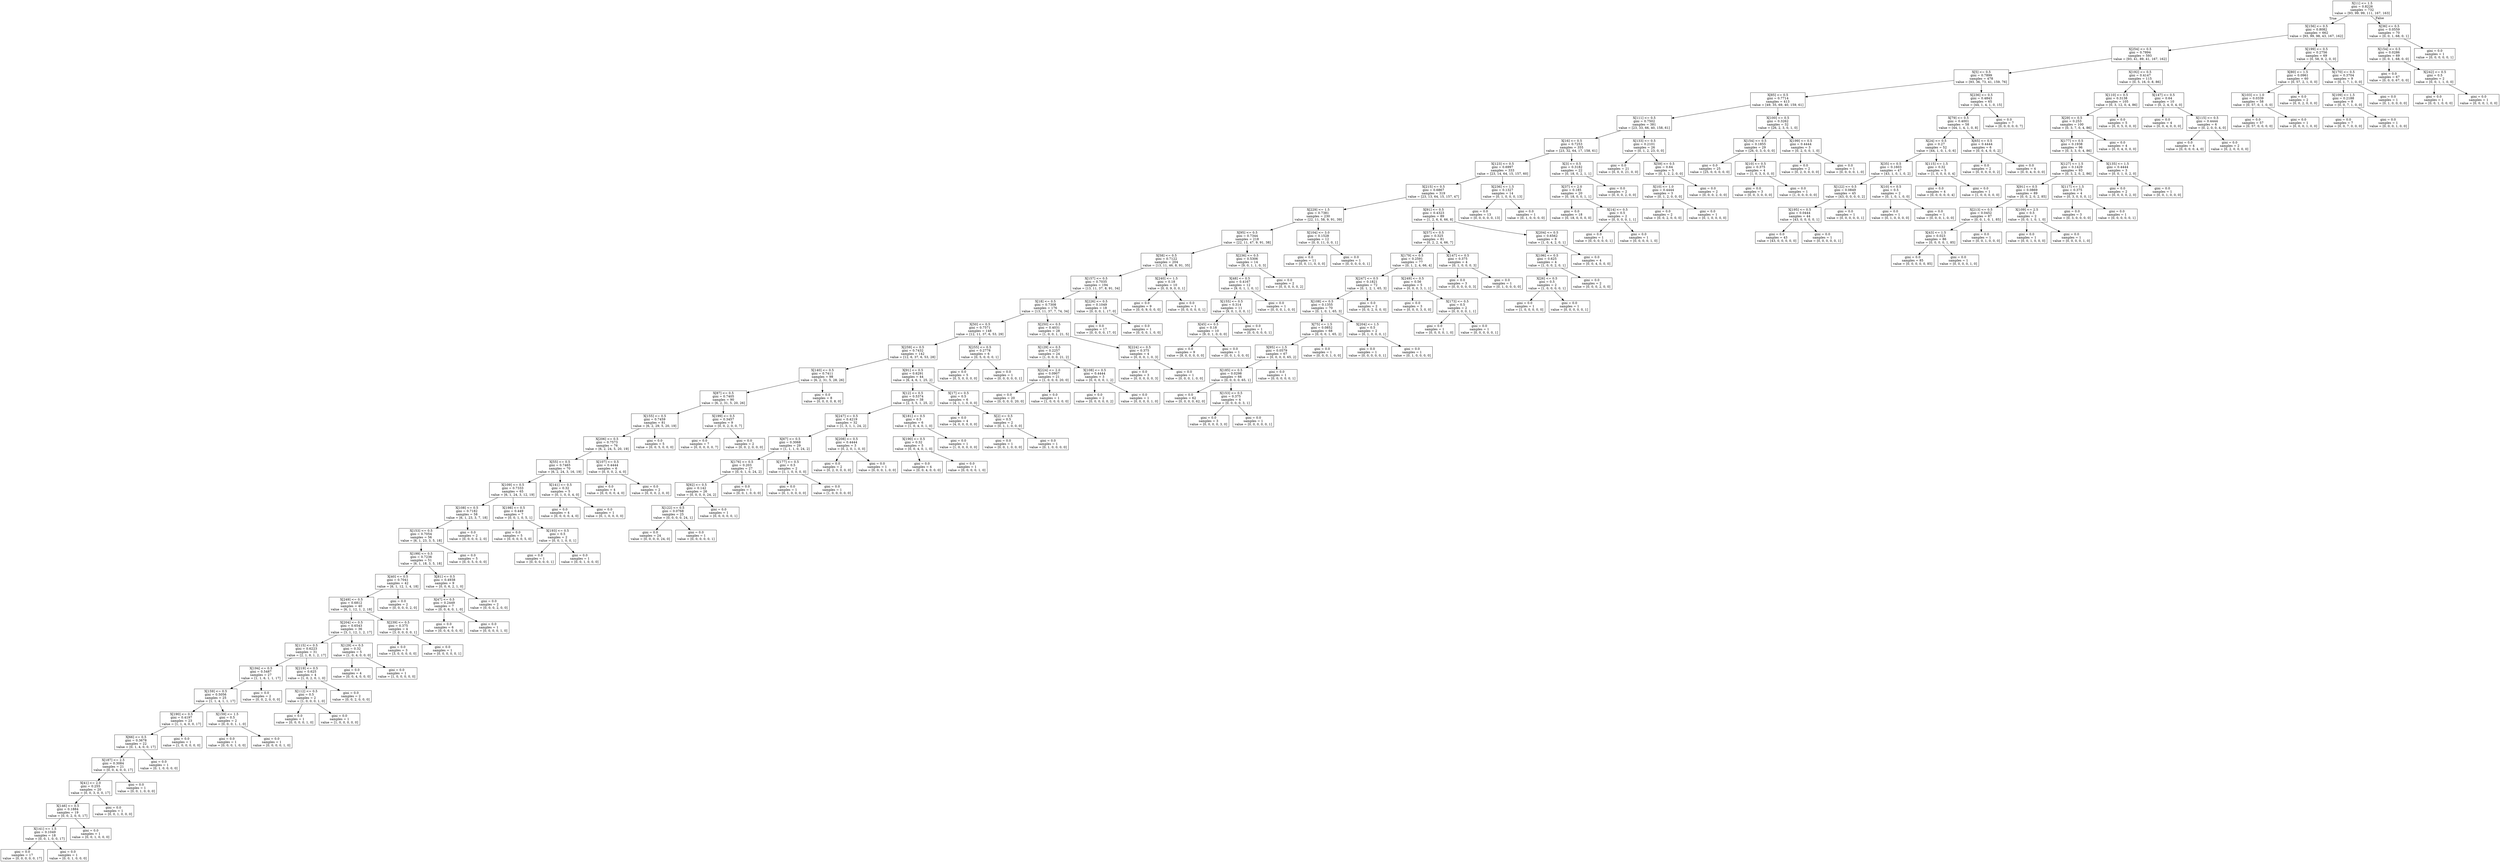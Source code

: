 digraph Tree {
node [shape=box] ;
0 [label="X[11] <= 1.5\ngini = 0.8226\nsamples = 732\nvalue = [93, 99, 99, 111, 167, 163]"] ;
1 [label="X[156] <= 0.5\ngini = 0.8082\nsamples = 662\nvalue = [93, 99, 98, 43, 167, 162]"] ;
0 -> 1 [labeldistance=2.5, labelangle=45, headlabel="True"] ;
2 [label="X[254] <= 0.5\ngini = 0.7894\nsamples = 593\nvalue = [93, 41, 89, 41, 167, 162]"] ;
1 -> 2 ;
3 [label="X[5] <= 0.5\ngini = 0.7899\nsamples = 478\nvalue = [93, 36, 73, 41, 159, 76]"] ;
2 -> 3 ;
4 [label="X[85] <= 0.5\ngini = 0.7714\nsamples = 413\nvalue = [49, 35, 69, 40, 159, 61]"] ;
3 -> 4 ;
5 [label="X[111] <= 0.5\ngini = 0.7502\nsamples = 381\nvalue = [23, 33, 66, 40, 158, 61]"] ;
4 -> 5 ;
6 [label="X[16] <= 0.5\ngini = 0.7253\nsamples = 355\nvalue = [23, 32, 64, 17, 158, 61]"] ;
5 -> 6 ;
7 [label="X[123] <= 0.5\ngini = 0.6997\nsamples = 333\nvalue = [23, 14, 64, 15, 157, 60]"] ;
6 -> 7 ;
8 [label="X[215] <= 0.5\ngini = 0.6867\nsamples = 319\nvalue = [23, 13, 64, 15, 157, 47]"] ;
7 -> 8 ;
9 [label="X[229] <= 1.5\ngini = 0.7381\nsamples = 230\nvalue = [22, 11, 58, 9, 91, 39]"] ;
8 -> 9 ;
10 [label="X[95] <= 0.5\ngini = 0.7344\nsamples = 218\nvalue = [22, 11, 47, 9, 91, 38]"] ;
9 -> 10 ;
11 [label="X[58] <= 0.5\ngini = 0.7122\nsamples = 204\nvalue = [13, 11, 46, 8, 91, 35]"] ;
10 -> 11 ;
12 [label="X[157] <= 0.5\ngini = 0.7035\nsamples = 194\nvalue = [13, 11, 37, 8, 91, 34]"] ;
11 -> 12 ;
13 [label="X[18] <= 0.5\ngini = 0.7308\nsamples = 176\nvalue = [13, 11, 37, 7, 74, 34]"] ;
12 -> 13 ;
14 [label="X[50] <= 0.5\ngini = 0.7571\nsamples = 148\nvalue = [12, 11, 37, 6, 53, 29]"] ;
13 -> 14 ;
15 [label="X[259] <= 0.5\ngini = 0.7432\nsamples = 142\nvalue = [12, 6, 37, 6, 53, 28]"] ;
14 -> 15 ;
16 [label="X[140] <= 0.5\ngini = 0.7411\nsamples = 98\nvalue = [6, 2, 31, 5, 28, 26]"] ;
15 -> 16 ;
17 [label="X[87] <= 0.5\ngini = 0.7405\nsamples = 90\nvalue = [6, 2, 31, 5, 20, 26]"] ;
16 -> 17 ;
18 [label="X[155] <= 0.5\ngini = 0.7459\nsamples = 81\nvalue = [6, 2, 29, 5, 20, 19]"] ;
17 -> 18 ;
19 [label="X[206] <= 0.5\ngini = 0.7573\nsamples = 76\nvalue = [6, 2, 24, 5, 20, 19]"] ;
18 -> 19 ;
20 [label="X[55] <= 0.5\ngini = 0.7465\nsamples = 70\nvalue = [6, 2, 24, 3, 16, 19]"] ;
19 -> 20 ;
21 [label="X[109] <= 0.5\ngini = 0.7333\nsamples = 65\nvalue = [6, 1, 24, 3, 12, 19]"] ;
20 -> 21 ;
22 [label="X[108] <= 0.5\ngini = 0.7182\nsamples = 58\nvalue = [6, 1, 23, 3, 7, 18]"] ;
21 -> 22 ;
23 [label="X[153] <= 0.5\ngini = 0.7054\nsamples = 56\nvalue = [6, 1, 23, 3, 5, 18]"] ;
22 -> 23 ;
24 [label="X[199] <= 0.5\ngini = 0.7236\nsamples = 51\nvalue = [6, 1, 18, 3, 5, 18]"] ;
23 -> 24 ;
25 [label="X[40] <= 0.5\ngini = 0.7041\nsamples = 42\nvalue = [6, 1, 12, 1, 4, 18]"] ;
24 -> 25 ;
26 [label="X[249] <= 0.5\ngini = 0.6812\nsamples = 40\nvalue = [6, 1, 12, 1, 2, 18]"] ;
25 -> 26 ;
27 [label="X[204] <= 0.5\ngini = 0.6543\nsamples = 36\nvalue = [3, 1, 12, 1, 2, 17]"] ;
26 -> 27 ;
28 [label="X[115] <= 0.5\ngini = 0.6223\nsamples = 31\nvalue = [2, 1, 8, 1, 2, 17]"] ;
27 -> 28 ;
29 [label="X[194] <= 0.5\ngini = 0.5487\nsamples = 27\nvalue = [1, 1, 6, 1, 1, 17]"] ;
28 -> 29 ;
30 [label="X[159] <= 0.5\ngini = 0.5056\nsamples = 25\nvalue = [1, 1, 4, 1, 1, 17]"] ;
29 -> 30 ;
31 [label="X[190] <= 0.5\ngini = 0.4197\nsamples = 23\nvalue = [1, 1, 4, 0, 0, 17]"] ;
30 -> 31 ;
32 [label="X[66] <= 0.5\ngini = 0.3678\nsamples = 22\nvalue = [0, 1, 4, 0, 0, 17]"] ;
31 -> 32 ;
33 [label="X[187] <= 2.5\ngini = 0.3084\nsamples = 21\nvalue = [0, 0, 4, 0, 0, 17]"] ;
32 -> 33 ;
34 [label="X[41] <= 2.0\ngini = 0.255\nsamples = 20\nvalue = [0, 0, 3, 0, 0, 17]"] ;
33 -> 34 ;
35 [label="X[146] <= 0.5\ngini = 0.1884\nsamples = 19\nvalue = [0, 0, 2, 0, 0, 17]"] ;
34 -> 35 ;
36 [label="X[141] <= 1.5\ngini = 0.1049\nsamples = 18\nvalue = [0, 0, 1, 0, 0, 17]"] ;
35 -> 36 ;
37 [label="gini = 0.0\nsamples = 17\nvalue = [0, 0, 0, 0, 0, 17]"] ;
36 -> 37 ;
38 [label="gini = 0.0\nsamples = 1\nvalue = [0, 0, 1, 0, 0, 0]"] ;
36 -> 38 ;
39 [label="gini = 0.0\nsamples = 1\nvalue = [0, 0, 1, 0, 0, 0]"] ;
35 -> 39 ;
40 [label="gini = 0.0\nsamples = 1\nvalue = [0, 0, 1, 0, 0, 0]"] ;
34 -> 40 ;
41 [label="gini = 0.0\nsamples = 1\nvalue = [0, 0, 1, 0, 0, 0]"] ;
33 -> 41 ;
42 [label="gini = 0.0\nsamples = 1\nvalue = [0, 1, 0, 0, 0, 0]"] ;
32 -> 42 ;
43 [label="gini = 0.0\nsamples = 1\nvalue = [1, 0, 0, 0, 0, 0]"] ;
31 -> 43 ;
44 [label="X[159] <= 1.5\ngini = 0.5\nsamples = 2\nvalue = [0, 0, 0, 1, 1, 0]"] ;
30 -> 44 ;
45 [label="gini = 0.0\nsamples = 1\nvalue = [0, 0, 0, 1, 0, 0]"] ;
44 -> 45 ;
46 [label="gini = 0.0\nsamples = 1\nvalue = [0, 0, 0, 0, 1, 0]"] ;
44 -> 46 ;
47 [label="gini = 0.0\nsamples = 2\nvalue = [0, 0, 2, 0, 0, 0]"] ;
29 -> 47 ;
48 [label="X[219] <= 0.5\ngini = 0.625\nsamples = 4\nvalue = [1, 0, 2, 0, 1, 0]"] ;
28 -> 48 ;
49 [label="X[112] <= 0.5\ngini = 0.5\nsamples = 2\nvalue = [1, 0, 0, 0, 1, 0]"] ;
48 -> 49 ;
50 [label="gini = 0.0\nsamples = 1\nvalue = [0, 0, 0, 0, 1, 0]"] ;
49 -> 50 ;
51 [label="gini = 0.0\nsamples = 1\nvalue = [1, 0, 0, 0, 0, 0]"] ;
49 -> 51 ;
52 [label="gini = 0.0\nsamples = 2\nvalue = [0, 0, 2, 0, 0, 0]"] ;
48 -> 52 ;
53 [label="X[129] <= 0.5\ngini = 0.32\nsamples = 5\nvalue = [1, 0, 4, 0, 0, 0]"] ;
27 -> 53 ;
54 [label="gini = 0.0\nsamples = 4\nvalue = [0, 0, 4, 0, 0, 0]"] ;
53 -> 54 ;
55 [label="gini = 0.0\nsamples = 1\nvalue = [1, 0, 0, 0, 0, 0]"] ;
53 -> 55 ;
56 [label="X[239] <= 0.5\ngini = 0.375\nsamples = 4\nvalue = [3, 0, 0, 0, 0, 1]"] ;
26 -> 56 ;
57 [label="gini = 0.0\nsamples = 3\nvalue = [3, 0, 0, 0, 0, 0]"] ;
56 -> 57 ;
58 [label="gini = 0.0\nsamples = 1\nvalue = [0, 0, 0, 0, 0, 1]"] ;
56 -> 58 ;
59 [label="gini = 0.0\nsamples = 2\nvalue = [0, 0, 0, 0, 2, 0]"] ;
25 -> 59 ;
60 [label="X[81] <= 0.5\ngini = 0.4938\nsamples = 9\nvalue = [0, 0, 6, 2, 1, 0]"] ;
24 -> 60 ;
61 [label="X[47] <= 0.5\ngini = 0.2449\nsamples = 7\nvalue = [0, 0, 6, 0, 1, 0]"] ;
60 -> 61 ;
62 [label="gini = 0.0\nsamples = 6\nvalue = [0, 0, 6, 0, 0, 0]"] ;
61 -> 62 ;
63 [label="gini = 0.0\nsamples = 1\nvalue = [0, 0, 0, 0, 1, 0]"] ;
61 -> 63 ;
64 [label="gini = 0.0\nsamples = 2\nvalue = [0, 0, 0, 2, 0, 0]"] ;
60 -> 64 ;
65 [label="gini = 0.0\nsamples = 5\nvalue = [0, 0, 5, 0, 0, 0]"] ;
23 -> 65 ;
66 [label="gini = 0.0\nsamples = 2\nvalue = [0, 0, 0, 0, 2, 0]"] ;
22 -> 66 ;
67 [label="X[198] <= 0.5\ngini = 0.449\nsamples = 7\nvalue = [0, 0, 1, 0, 5, 1]"] ;
21 -> 67 ;
68 [label="gini = 0.0\nsamples = 5\nvalue = [0, 0, 0, 0, 5, 0]"] ;
67 -> 68 ;
69 [label="X[193] <= 0.5\ngini = 0.5\nsamples = 2\nvalue = [0, 0, 1, 0, 0, 1]"] ;
67 -> 69 ;
70 [label="gini = 0.0\nsamples = 1\nvalue = [0, 0, 0, 0, 0, 1]"] ;
69 -> 70 ;
71 [label="gini = 0.0\nsamples = 1\nvalue = [0, 0, 1, 0, 0, 0]"] ;
69 -> 71 ;
72 [label="X[141] <= 0.5\ngini = 0.32\nsamples = 5\nvalue = [0, 1, 0, 0, 4, 0]"] ;
20 -> 72 ;
73 [label="gini = 0.0\nsamples = 4\nvalue = [0, 0, 0, 0, 4, 0]"] ;
72 -> 73 ;
74 [label="gini = 0.0\nsamples = 1\nvalue = [0, 1, 0, 0, 0, 0]"] ;
72 -> 74 ;
75 [label="X[107] <= 0.5\ngini = 0.4444\nsamples = 6\nvalue = [0, 0, 0, 2, 4, 0]"] ;
19 -> 75 ;
76 [label="gini = 0.0\nsamples = 4\nvalue = [0, 0, 0, 0, 4, 0]"] ;
75 -> 76 ;
77 [label="gini = 0.0\nsamples = 2\nvalue = [0, 0, 0, 2, 0, 0]"] ;
75 -> 77 ;
78 [label="gini = 0.0\nsamples = 5\nvalue = [0, 0, 5, 0, 0, 0]"] ;
18 -> 78 ;
79 [label="X[199] <= 0.5\ngini = 0.3457\nsamples = 9\nvalue = [0, 0, 2, 0, 0, 7]"] ;
17 -> 79 ;
80 [label="gini = 0.0\nsamples = 7\nvalue = [0, 0, 0, 0, 0, 7]"] ;
79 -> 80 ;
81 [label="gini = 0.0\nsamples = 2\nvalue = [0, 0, 2, 0, 0, 0]"] ;
79 -> 81 ;
82 [label="gini = 0.0\nsamples = 8\nvalue = [0, 0, 0, 0, 8, 0]"] ;
16 -> 82 ;
83 [label="X[91] <= 0.5\ngini = 0.6291\nsamples = 44\nvalue = [6, 4, 6, 1, 25, 2]"] ;
15 -> 83 ;
84 [label="X[12] <= 0.5\ngini = 0.5374\nsamples = 38\nvalue = [2, 3, 5, 1, 25, 2]"] ;
83 -> 84 ;
85 [label="X[247] <= 0.5\ngini = 0.4219\nsamples = 32\nvalue = [1, 3, 1, 1, 24, 2]"] ;
84 -> 85 ;
86 [label="X[67] <= 0.5\ngini = 0.3068\nsamples = 29\nvalue = [1, 1, 1, 0, 24, 2]"] ;
85 -> 86 ;
87 [label="X[176] <= 0.5\ngini = 0.203\nsamples = 27\nvalue = [0, 0, 1, 0, 24, 2]"] ;
86 -> 87 ;
88 [label="X[92] <= 0.5\ngini = 0.142\nsamples = 26\nvalue = [0, 0, 0, 0, 24, 2]"] ;
87 -> 88 ;
89 [label="X[122] <= 0.5\ngini = 0.0768\nsamples = 25\nvalue = [0, 0, 0, 0, 24, 1]"] ;
88 -> 89 ;
90 [label="gini = 0.0\nsamples = 24\nvalue = [0, 0, 0, 0, 24, 0]"] ;
89 -> 90 ;
91 [label="gini = 0.0\nsamples = 1\nvalue = [0, 0, 0, 0, 0, 1]"] ;
89 -> 91 ;
92 [label="gini = 0.0\nsamples = 1\nvalue = [0, 0, 0, 0, 0, 1]"] ;
88 -> 92 ;
93 [label="gini = 0.0\nsamples = 1\nvalue = [0, 0, 1, 0, 0, 0]"] ;
87 -> 93 ;
94 [label="X[177] <= 0.5\ngini = 0.5\nsamples = 2\nvalue = [1, 1, 0, 0, 0, 0]"] ;
86 -> 94 ;
95 [label="gini = 0.0\nsamples = 1\nvalue = [0, 1, 0, 0, 0, 0]"] ;
94 -> 95 ;
96 [label="gini = 0.0\nsamples = 1\nvalue = [1, 0, 0, 0, 0, 0]"] ;
94 -> 96 ;
97 [label="X[208] <= 0.5\ngini = 0.4444\nsamples = 3\nvalue = [0, 2, 0, 1, 0, 0]"] ;
85 -> 97 ;
98 [label="gini = 0.0\nsamples = 2\nvalue = [0, 2, 0, 0, 0, 0]"] ;
97 -> 98 ;
99 [label="gini = 0.0\nsamples = 1\nvalue = [0, 0, 0, 1, 0, 0]"] ;
97 -> 99 ;
100 [label="X[181] <= 0.5\ngini = 0.5\nsamples = 6\nvalue = [1, 0, 4, 0, 1, 0]"] ;
84 -> 100 ;
101 [label="X[190] <= 0.5\ngini = 0.32\nsamples = 5\nvalue = [0, 0, 4, 0, 1, 0]"] ;
100 -> 101 ;
102 [label="gini = 0.0\nsamples = 4\nvalue = [0, 0, 4, 0, 0, 0]"] ;
101 -> 102 ;
103 [label="gini = 0.0\nsamples = 1\nvalue = [0, 0, 0, 0, 1, 0]"] ;
101 -> 103 ;
104 [label="gini = 0.0\nsamples = 1\nvalue = [1, 0, 0, 0, 0, 0]"] ;
100 -> 104 ;
105 [label="X[17] <= 0.5\ngini = 0.5\nsamples = 6\nvalue = [4, 1, 1, 0, 0, 0]"] ;
83 -> 105 ;
106 [label="gini = 0.0\nsamples = 4\nvalue = [4, 0, 0, 0, 0, 0]"] ;
105 -> 106 ;
107 [label="X[2] <= 0.5\ngini = 0.5\nsamples = 2\nvalue = [0, 1, 1, 0, 0, 0]"] ;
105 -> 107 ;
108 [label="gini = 0.0\nsamples = 1\nvalue = [0, 0, 1, 0, 0, 0]"] ;
107 -> 108 ;
109 [label="gini = 0.0\nsamples = 1\nvalue = [0, 1, 0, 0, 0, 0]"] ;
107 -> 109 ;
110 [label="X[255] <= 0.5\ngini = 0.2778\nsamples = 6\nvalue = [0, 5, 0, 0, 0, 1]"] ;
14 -> 110 ;
111 [label="gini = 0.0\nsamples = 5\nvalue = [0, 5, 0, 0, 0, 0]"] ;
110 -> 111 ;
112 [label="gini = 0.0\nsamples = 1\nvalue = [0, 0, 0, 0, 0, 1]"] ;
110 -> 112 ;
113 [label="X[250] <= 0.5\ngini = 0.4031\nsamples = 28\nvalue = [1, 0, 0, 1, 21, 5]"] ;
13 -> 113 ;
114 [label="X[129] <= 0.5\ngini = 0.2257\nsamples = 24\nvalue = [1, 0, 0, 0, 21, 2]"] ;
113 -> 114 ;
115 [label="X[224] <= 2.0\ngini = 0.0907\nsamples = 21\nvalue = [1, 0, 0, 0, 20, 0]"] ;
114 -> 115 ;
116 [label="gini = 0.0\nsamples = 20\nvalue = [0, 0, 0, 0, 20, 0]"] ;
115 -> 116 ;
117 [label="gini = 0.0\nsamples = 1\nvalue = [1, 0, 0, 0, 0, 0]"] ;
115 -> 117 ;
118 [label="X[108] <= 0.5\ngini = 0.4444\nsamples = 3\nvalue = [0, 0, 0, 0, 1, 2]"] ;
114 -> 118 ;
119 [label="gini = 0.0\nsamples = 2\nvalue = [0, 0, 0, 0, 0, 2]"] ;
118 -> 119 ;
120 [label="gini = 0.0\nsamples = 1\nvalue = [0, 0, 0, 0, 1, 0]"] ;
118 -> 120 ;
121 [label="X[224] <= 0.5\ngini = 0.375\nsamples = 4\nvalue = [0, 0, 0, 1, 0, 3]"] ;
113 -> 121 ;
122 [label="gini = 0.0\nsamples = 3\nvalue = [0, 0, 0, 0, 0, 3]"] ;
121 -> 122 ;
123 [label="gini = 0.0\nsamples = 1\nvalue = [0, 0, 0, 1, 0, 0]"] ;
121 -> 123 ;
124 [label="X[226] <= 0.5\ngini = 0.1049\nsamples = 18\nvalue = [0, 0, 0, 1, 17, 0]"] ;
12 -> 124 ;
125 [label="gini = 0.0\nsamples = 17\nvalue = [0, 0, 0, 0, 17, 0]"] ;
124 -> 125 ;
126 [label="gini = 0.0\nsamples = 1\nvalue = [0, 0, 0, 1, 0, 0]"] ;
124 -> 126 ;
127 [label="X[240] <= 1.5\ngini = 0.18\nsamples = 10\nvalue = [0, 0, 9, 0, 0, 1]"] ;
11 -> 127 ;
128 [label="gini = 0.0\nsamples = 9\nvalue = [0, 0, 9, 0, 0, 0]"] ;
127 -> 128 ;
129 [label="gini = 0.0\nsamples = 1\nvalue = [0, 0, 0, 0, 0, 1]"] ;
127 -> 129 ;
130 [label="X[236] <= 0.5\ngini = 0.5306\nsamples = 14\nvalue = [9, 0, 1, 1, 0, 3]"] ;
10 -> 130 ;
131 [label="X[48] <= 0.5\ngini = 0.4167\nsamples = 12\nvalue = [9, 0, 1, 1, 0, 1]"] ;
130 -> 131 ;
132 [label="X[155] <= 0.5\ngini = 0.314\nsamples = 11\nvalue = [9, 0, 1, 0, 0, 1]"] ;
131 -> 132 ;
133 [label="X[45] <= 0.5\ngini = 0.18\nsamples = 10\nvalue = [9, 0, 1, 0, 0, 0]"] ;
132 -> 133 ;
134 [label="gini = 0.0\nsamples = 9\nvalue = [9, 0, 0, 0, 0, 0]"] ;
133 -> 134 ;
135 [label="gini = 0.0\nsamples = 1\nvalue = [0, 0, 1, 0, 0, 0]"] ;
133 -> 135 ;
136 [label="gini = 0.0\nsamples = 1\nvalue = [0, 0, 0, 0, 0, 1]"] ;
132 -> 136 ;
137 [label="gini = 0.0\nsamples = 1\nvalue = [0, 0, 0, 1, 0, 0]"] ;
131 -> 137 ;
138 [label="gini = 0.0\nsamples = 2\nvalue = [0, 0, 0, 0, 0, 2]"] ;
130 -> 138 ;
139 [label="X[104] <= 3.0\ngini = 0.1528\nsamples = 12\nvalue = [0, 0, 11, 0, 0, 1]"] ;
9 -> 139 ;
140 [label="gini = 0.0\nsamples = 11\nvalue = [0, 0, 11, 0, 0, 0]"] ;
139 -> 140 ;
141 [label="gini = 0.0\nsamples = 1\nvalue = [0, 0, 0, 0, 0, 1]"] ;
139 -> 141 ;
142 [label="X[91] <= 0.5\ngini = 0.4323\nsamples = 89\nvalue = [1, 2, 6, 6, 66, 8]"] ;
8 -> 142 ;
143 [label="X[57] <= 0.5\ngini = 0.325\nsamples = 81\nvalue = [0, 2, 2, 4, 66, 7]"] ;
142 -> 143 ;
144 [label="X[179] <= 0.5\ngini = 0.2591\nsamples = 77\nvalue = [0, 1, 2, 4, 66, 4]"] ;
143 -> 144 ;
145 [label="X[247] <= 0.5\ngini = 0.1821\nsamples = 72\nvalue = [0, 1, 2, 1, 65, 3]"] ;
144 -> 145 ;
146 [label="X[108] <= 0.5\ngini = 0.1355\nsamples = 70\nvalue = [0, 1, 0, 1, 65, 3]"] ;
145 -> 146 ;
147 [label="X[75] <= 1.5\ngini = 0.0852\nsamples = 68\nvalue = [0, 0, 0, 1, 65, 2]"] ;
146 -> 147 ;
148 [label="X[95] <= 1.5\ngini = 0.0579\nsamples = 67\nvalue = [0, 0, 0, 0, 65, 2]"] ;
147 -> 148 ;
149 [label="X[185] <= 0.5\ngini = 0.0298\nsamples = 66\nvalue = [0, 0, 0, 0, 65, 1]"] ;
148 -> 149 ;
150 [label="gini = 0.0\nsamples = 62\nvalue = [0, 0, 0, 0, 62, 0]"] ;
149 -> 150 ;
151 [label="X[153] <= 0.5\ngini = 0.375\nsamples = 4\nvalue = [0, 0, 0, 0, 3, 1]"] ;
149 -> 151 ;
152 [label="gini = 0.0\nsamples = 3\nvalue = [0, 0, 0, 0, 3, 0]"] ;
151 -> 152 ;
153 [label="gini = 0.0\nsamples = 1\nvalue = [0, 0, 0, 0, 0, 1]"] ;
151 -> 153 ;
154 [label="gini = 0.0\nsamples = 1\nvalue = [0, 0, 0, 0, 0, 1]"] ;
148 -> 154 ;
155 [label="gini = 0.0\nsamples = 1\nvalue = [0, 0, 0, 1, 0, 0]"] ;
147 -> 155 ;
156 [label="X[204] <= 1.5\ngini = 0.5\nsamples = 2\nvalue = [0, 1, 0, 0, 0, 1]"] ;
146 -> 156 ;
157 [label="gini = 0.0\nsamples = 1\nvalue = [0, 0, 0, 0, 0, 1]"] ;
156 -> 157 ;
158 [label="gini = 0.0\nsamples = 1\nvalue = [0, 1, 0, 0, 0, 0]"] ;
156 -> 158 ;
159 [label="gini = 0.0\nsamples = 2\nvalue = [0, 0, 2, 0, 0, 0]"] ;
145 -> 159 ;
160 [label="X[249] <= 0.5\ngini = 0.56\nsamples = 5\nvalue = [0, 0, 0, 3, 1, 1]"] ;
144 -> 160 ;
161 [label="gini = 0.0\nsamples = 3\nvalue = [0, 0, 0, 3, 0, 0]"] ;
160 -> 161 ;
162 [label="X[173] <= 0.5\ngini = 0.5\nsamples = 2\nvalue = [0, 0, 0, 0, 1, 1]"] ;
160 -> 162 ;
163 [label="gini = 0.0\nsamples = 1\nvalue = [0, 0, 0, 0, 1, 0]"] ;
162 -> 163 ;
164 [label="gini = 0.0\nsamples = 1\nvalue = [0, 0, 0, 0, 0, 1]"] ;
162 -> 164 ;
165 [label="X[147] <= 0.5\ngini = 0.375\nsamples = 4\nvalue = [0, 1, 0, 0, 0, 3]"] ;
143 -> 165 ;
166 [label="gini = 0.0\nsamples = 3\nvalue = [0, 0, 0, 0, 0, 3]"] ;
165 -> 166 ;
167 [label="gini = 0.0\nsamples = 1\nvalue = [0, 1, 0, 0, 0, 0]"] ;
165 -> 167 ;
168 [label="X[204] <= 0.5\ngini = 0.6562\nsamples = 8\nvalue = [1, 0, 4, 2, 0, 1]"] ;
142 -> 168 ;
169 [label="X[196] <= 0.5\ngini = 0.625\nsamples = 4\nvalue = [1, 0, 0, 2, 0, 1]"] ;
168 -> 169 ;
170 [label="X[26] <= 0.5\ngini = 0.5\nsamples = 2\nvalue = [1, 0, 0, 0, 0, 1]"] ;
169 -> 170 ;
171 [label="gini = 0.0\nsamples = 1\nvalue = [1, 0, 0, 0, 0, 0]"] ;
170 -> 171 ;
172 [label="gini = 0.0\nsamples = 1\nvalue = [0, 0, 0, 0, 0, 1]"] ;
170 -> 172 ;
173 [label="gini = 0.0\nsamples = 2\nvalue = [0, 0, 0, 2, 0, 0]"] ;
169 -> 173 ;
174 [label="gini = 0.0\nsamples = 4\nvalue = [0, 0, 4, 0, 0, 0]"] ;
168 -> 174 ;
175 [label="X[236] <= 1.5\ngini = 0.1327\nsamples = 14\nvalue = [0, 1, 0, 0, 0, 13]"] ;
7 -> 175 ;
176 [label="gini = 0.0\nsamples = 13\nvalue = [0, 0, 0, 0, 0, 13]"] ;
175 -> 176 ;
177 [label="gini = 0.0\nsamples = 1\nvalue = [0, 1, 0, 0, 0, 0]"] ;
175 -> 177 ;
178 [label="X[3] <= 0.5\ngini = 0.3182\nsamples = 22\nvalue = [0, 18, 0, 2, 1, 1]"] ;
6 -> 178 ;
179 [label="X[37] <= 2.0\ngini = 0.185\nsamples = 20\nvalue = [0, 18, 0, 0, 1, 1]"] ;
178 -> 179 ;
180 [label="gini = 0.0\nsamples = 18\nvalue = [0, 18, 0, 0, 0, 0]"] ;
179 -> 180 ;
181 [label="X[14] <= 0.5\ngini = 0.5\nsamples = 2\nvalue = [0, 0, 0, 0, 1, 1]"] ;
179 -> 181 ;
182 [label="gini = 0.0\nsamples = 1\nvalue = [0, 0, 0, 0, 0, 1]"] ;
181 -> 182 ;
183 [label="gini = 0.0\nsamples = 1\nvalue = [0, 0, 0, 0, 1, 0]"] ;
181 -> 183 ;
184 [label="gini = 0.0\nsamples = 2\nvalue = [0, 0, 0, 2, 0, 0]"] ;
178 -> 184 ;
185 [label="X[133] <= 0.5\ngini = 0.2101\nsamples = 26\nvalue = [0, 1, 2, 23, 0, 0]"] ;
5 -> 185 ;
186 [label="gini = 0.0\nsamples = 21\nvalue = [0, 0, 0, 21, 0, 0]"] ;
185 -> 186 ;
187 [label="X[59] <= 0.5\ngini = 0.64\nsamples = 5\nvalue = [0, 1, 2, 2, 0, 0]"] ;
185 -> 187 ;
188 [label="X[10] <= 1.0\ngini = 0.4444\nsamples = 3\nvalue = [0, 1, 2, 0, 0, 0]"] ;
187 -> 188 ;
189 [label="gini = 0.0\nsamples = 2\nvalue = [0, 0, 2, 0, 0, 0]"] ;
188 -> 189 ;
190 [label="gini = 0.0\nsamples = 1\nvalue = [0, 1, 0, 0, 0, 0]"] ;
188 -> 190 ;
191 [label="gini = 0.0\nsamples = 2\nvalue = [0, 0, 0, 2, 0, 0]"] ;
187 -> 191 ;
192 [label="X[100] <= 0.5\ngini = 0.3262\nsamples = 32\nvalue = [26, 2, 3, 0, 1, 0]"] ;
4 -> 192 ;
193 [label="X[154] <= 0.5\ngini = 0.1855\nsamples = 29\nvalue = [26, 0, 3, 0, 0, 0]"] ;
192 -> 193 ;
194 [label="gini = 0.0\nsamples = 25\nvalue = [25, 0, 0, 0, 0, 0]"] ;
193 -> 194 ;
195 [label="X[10] <= 0.5\ngini = 0.375\nsamples = 4\nvalue = [1, 0, 3, 0, 0, 0]"] ;
193 -> 195 ;
196 [label="gini = 0.0\nsamples = 3\nvalue = [0, 0, 3, 0, 0, 0]"] ;
195 -> 196 ;
197 [label="gini = 0.0\nsamples = 1\nvalue = [1, 0, 0, 0, 0, 0]"] ;
195 -> 197 ;
198 [label="X[199] <= 0.5\ngini = 0.4444\nsamples = 3\nvalue = [0, 2, 0, 0, 1, 0]"] ;
192 -> 198 ;
199 [label="gini = 0.0\nsamples = 2\nvalue = [0, 2, 0, 0, 0, 0]"] ;
198 -> 199 ;
200 [label="gini = 0.0\nsamples = 1\nvalue = [0, 0, 0, 0, 1, 0]"] ;
198 -> 200 ;
201 [label="X[236] <= 0.5\ngini = 0.4843\nsamples = 65\nvalue = [44, 1, 4, 1, 0, 15]"] ;
3 -> 201 ;
202 [label="X[79] <= 0.5\ngini = 0.4001\nsamples = 58\nvalue = [44, 1, 4, 1, 0, 8]"] ;
201 -> 202 ;
203 [label="X[24] <= 0.5\ngini = 0.27\nsamples = 52\nvalue = [44, 1, 0, 1, 0, 6]"] ;
202 -> 203 ;
204 [label="X[35] <= 0.5\ngini = 0.1603\nsamples = 47\nvalue = [43, 1, 0, 1, 0, 2]"] ;
203 -> 204 ;
205 [label="X[122] <= 0.5\ngini = 0.0849\nsamples = 45\nvalue = [43, 0, 0, 0, 0, 2]"] ;
204 -> 205 ;
206 [label="X[195] <= 0.5\ngini = 0.0444\nsamples = 44\nvalue = [43, 0, 0, 0, 0, 1]"] ;
205 -> 206 ;
207 [label="gini = 0.0\nsamples = 43\nvalue = [43, 0, 0, 0, 0, 0]"] ;
206 -> 207 ;
208 [label="gini = 0.0\nsamples = 1\nvalue = [0, 0, 0, 0, 0, 1]"] ;
206 -> 208 ;
209 [label="gini = 0.0\nsamples = 1\nvalue = [0, 0, 0, 0, 0, 1]"] ;
205 -> 209 ;
210 [label="X[10] <= 0.5\ngini = 0.5\nsamples = 2\nvalue = [0, 1, 0, 1, 0, 0]"] ;
204 -> 210 ;
211 [label="gini = 0.0\nsamples = 1\nvalue = [0, 1, 0, 0, 0, 0]"] ;
210 -> 211 ;
212 [label="gini = 0.0\nsamples = 1\nvalue = [0, 0, 0, 1, 0, 0]"] ;
210 -> 212 ;
213 [label="X[115] <= 1.5\ngini = 0.32\nsamples = 5\nvalue = [1, 0, 0, 0, 0, 4]"] ;
203 -> 213 ;
214 [label="gini = 0.0\nsamples = 4\nvalue = [0, 0, 0, 0, 0, 4]"] ;
213 -> 214 ;
215 [label="gini = 0.0\nsamples = 1\nvalue = [1, 0, 0, 0, 0, 0]"] ;
213 -> 215 ;
216 [label="X[65] <= 0.5\ngini = 0.4444\nsamples = 6\nvalue = [0, 0, 4, 0, 0, 2]"] ;
202 -> 216 ;
217 [label="gini = 0.0\nsamples = 2\nvalue = [0, 0, 0, 0, 0, 2]"] ;
216 -> 217 ;
218 [label="gini = 0.0\nsamples = 4\nvalue = [0, 0, 4, 0, 0, 0]"] ;
216 -> 218 ;
219 [label="gini = 0.0\nsamples = 7\nvalue = [0, 0, 0, 0, 0, 7]"] ;
201 -> 219 ;
220 [label="X[192] <= 0.5\ngini = 0.4147\nsamples = 115\nvalue = [0, 5, 16, 0, 8, 86]"] ;
2 -> 220 ;
221 [label="X[110] <= 0.5\ngini = 0.3138\nsamples = 105\nvalue = [0, 3, 12, 0, 4, 86]"] ;
220 -> 221 ;
222 [label="X[29] <= 0.5\ngini = 0.253\nsamples = 100\nvalue = [0, 3, 7, 0, 4, 86]"] ;
221 -> 222 ;
223 [label="X[177] <= 0.5\ngini = 0.1938\nsamples = 96\nvalue = [0, 3, 3, 0, 4, 86]"] ;
222 -> 223 ;
224 [label="X[127] <= 1.5\ngini = 0.1429\nsamples = 93\nvalue = [0, 3, 2, 0, 2, 86]"] ;
223 -> 224 ;
225 [label="X[91] <= 0.5\ngini = 0.0869\nsamples = 89\nvalue = [0, 0, 2, 0, 2, 85]"] ;
224 -> 225 ;
226 [label="X[213] <= 0.5\ngini = 0.0452\nsamples = 87\nvalue = [0, 0, 1, 0, 1, 85]"] ;
225 -> 226 ;
227 [label="X[43] <= 1.5\ngini = 0.023\nsamples = 86\nvalue = [0, 0, 0, 0, 1, 85]"] ;
226 -> 227 ;
228 [label="gini = 0.0\nsamples = 85\nvalue = [0, 0, 0, 0, 0, 85]"] ;
227 -> 228 ;
229 [label="gini = 0.0\nsamples = 1\nvalue = [0, 0, 0, 0, 1, 0]"] ;
227 -> 229 ;
230 [label="gini = 0.0\nsamples = 1\nvalue = [0, 0, 1, 0, 0, 0]"] ;
226 -> 230 ;
231 [label="X[109] <= 2.5\ngini = 0.5\nsamples = 2\nvalue = [0, 0, 1, 0, 1, 0]"] ;
225 -> 231 ;
232 [label="gini = 0.0\nsamples = 1\nvalue = [0, 0, 1, 0, 0, 0]"] ;
231 -> 232 ;
233 [label="gini = 0.0\nsamples = 1\nvalue = [0, 0, 0, 0, 1, 0]"] ;
231 -> 233 ;
234 [label="X[117] <= 1.5\ngini = 0.375\nsamples = 4\nvalue = [0, 3, 0, 0, 0, 1]"] ;
224 -> 234 ;
235 [label="gini = 0.0\nsamples = 3\nvalue = [0, 3, 0, 0, 0, 0]"] ;
234 -> 235 ;
236 [label="gini = 0.0\nsamples = 1\nvalue = [0, 0, 0, 0, 0, 1]"] ;
234 -> 236 ;
237 [label="X[135] <= 1.5\ngini = 0.4444\nsamples = 3\nvalue = [0, 0, 1, 0, 2, 0]"] ;
223 -> 237 ;
238 [label="gini = 0.0\nsamples = 2\nvalue = [0, 0, 0, 0, 2, 0]"] ;
237 -> 238 ;
239 [label="gini = 0.0\nsamples = 1\nvalue = [0, 0, 1, 0, 0, 0]"] ;
237 -> 239 ;
240 [label="gini = 0.0\nsamples = 4\nvalue = [0, 0, 4, 0, 0, 0]"] ;
222 -> 240 ;
241 [label="gini = 0.0\nsamples = 5\nvalue = [0, 0, 5, 0, 0, 0]"] ;
221 -> 241 ;
242 [label="X[147] <= 0.5\ngini = 0.64\nsamples = 10\nvalue = [0, 2, 4, 0, 4, 0]"] ;
220 -> 242 ;
243 [label="gini = 0.0\nsamples = 4\nvalue = [0, 0, 4, 0, 0, 0]"] ;
242 -> 243 ;
244 [label="X[115] <= 0.5\ngini = 0.4444\nsamples = 6\nvalue = [0, 2, 0, 0, 4, 0]"] ;
242 -> 244 ;
245 [label="gini = 0.0\nsamples = 4\nvalue = [0, 0, 0, 0, 4, 0]"] ;
244 -> 245 ;
246 [label="gini = 0.0\nsamples = 2\nvalue = [0, 2, 0, 0, 0, 0]"] ;
244 -> 246 ;
247 [label="X[199] <= 0.5\ngini = 0.2756\nsamples = 69\nvalue = [0, 58, 9, 2, 0, 0]"] ;
1 -> 247 ;
248 [label="X[80] <= 1.5\ngini = 0.0961\nsamples = 60\nvalue = [0, 57, 2, 1, 0, 0]"] ;
247 -> 248 ;
249 [label="X[103] <= 1.0\ngini = 0.0339\nsamples = 58\nvalue = [0, 57, 0, 1, 0, 0]"] ;
248 -> 249 ;
250 [label="gini = 0.0\nsamples = 57\nvalue = [0, 57, 0, 0, 0, 0]"] ;
249 -> 250 ;
251 [label="gini = 0.0\nsamples = 1\nvalue = [0, 0, 0, 1, 0, 0]"] ;
249 -> 251 ;
252 [label="gini = 0.0\nsamples = 2\nvalue = [0, 0, 2, 0, 0, 0]"] ;
248 -> 252 ;
253 [label="X[170] <= 0.5\ngini = 0.3704\nsamples = 9\nvalue = [0, 1, 7, 1, 0, 0]"] ;
247 -> 253 ;
254 [label="X[109] <= 1.5\ngini = 0.2188\nsamples = 8\nvalue = [0, 0, 7, 1, 0, 0]"] ;
253 -> 254 ;
255 [label="gini = 0.0\nsamples = 7\nvalue = [0, 0, 7, 0, 0, 0]"] ;
254 -> 255 ;
256 [label="gini = 0.0\nsamples = 1\nvalue = [0, 0, 0, 1, 0, 0]"] ;
254 -> 256 ;
257 [label="gini = 0.0\nsamples = 1\nvalue = [0, 1, 0, 0, 0, 0]"] ;
253 -> 257 ;
258 [label="X[36] <= 0.5\ngini = 0.0559\nsamples = 70\nvalue = [0, 0, 1, 68, 0, 1]"] ;
0 -> 258 [labeldistance=2.5, labelangle=-45, headlabel="False"] ;
259 [label="X[154] <= 0.5\ngini = 0.0286\nsamples = 69\nvalue = [0, 0, 1, 68, 0, 0]"] ;
258 -> 259 ;
260 [label="gini = 0.0\nsamples = 67\nvalue = [0, 0, 0, 67, 0, 0]"] ;
259 -> 260 ;
261 [label="X[242] <= 0.5\ngini = 0.5\nsamples = 2\nvalue = [0, 0, 1, 1, 0, 0]"] ;
259 -> 261 ;
262 [label="gini = 0.0\nsamples = 1\nvalue = [0, 0, 1, 0, 0, 0]"] ;
261 -> 262 ;
263 [label="gini = 0.0\nsamples = 1\nvalue = [0, 0, 0, 1, 0, 0]"] ;
261 -> 263 ;
264 [label="gini = 0.0\nsamples = 1\nvalue = [0, 0, 0, 0, 0, 1]"] ;
258 -> 264 ;
}